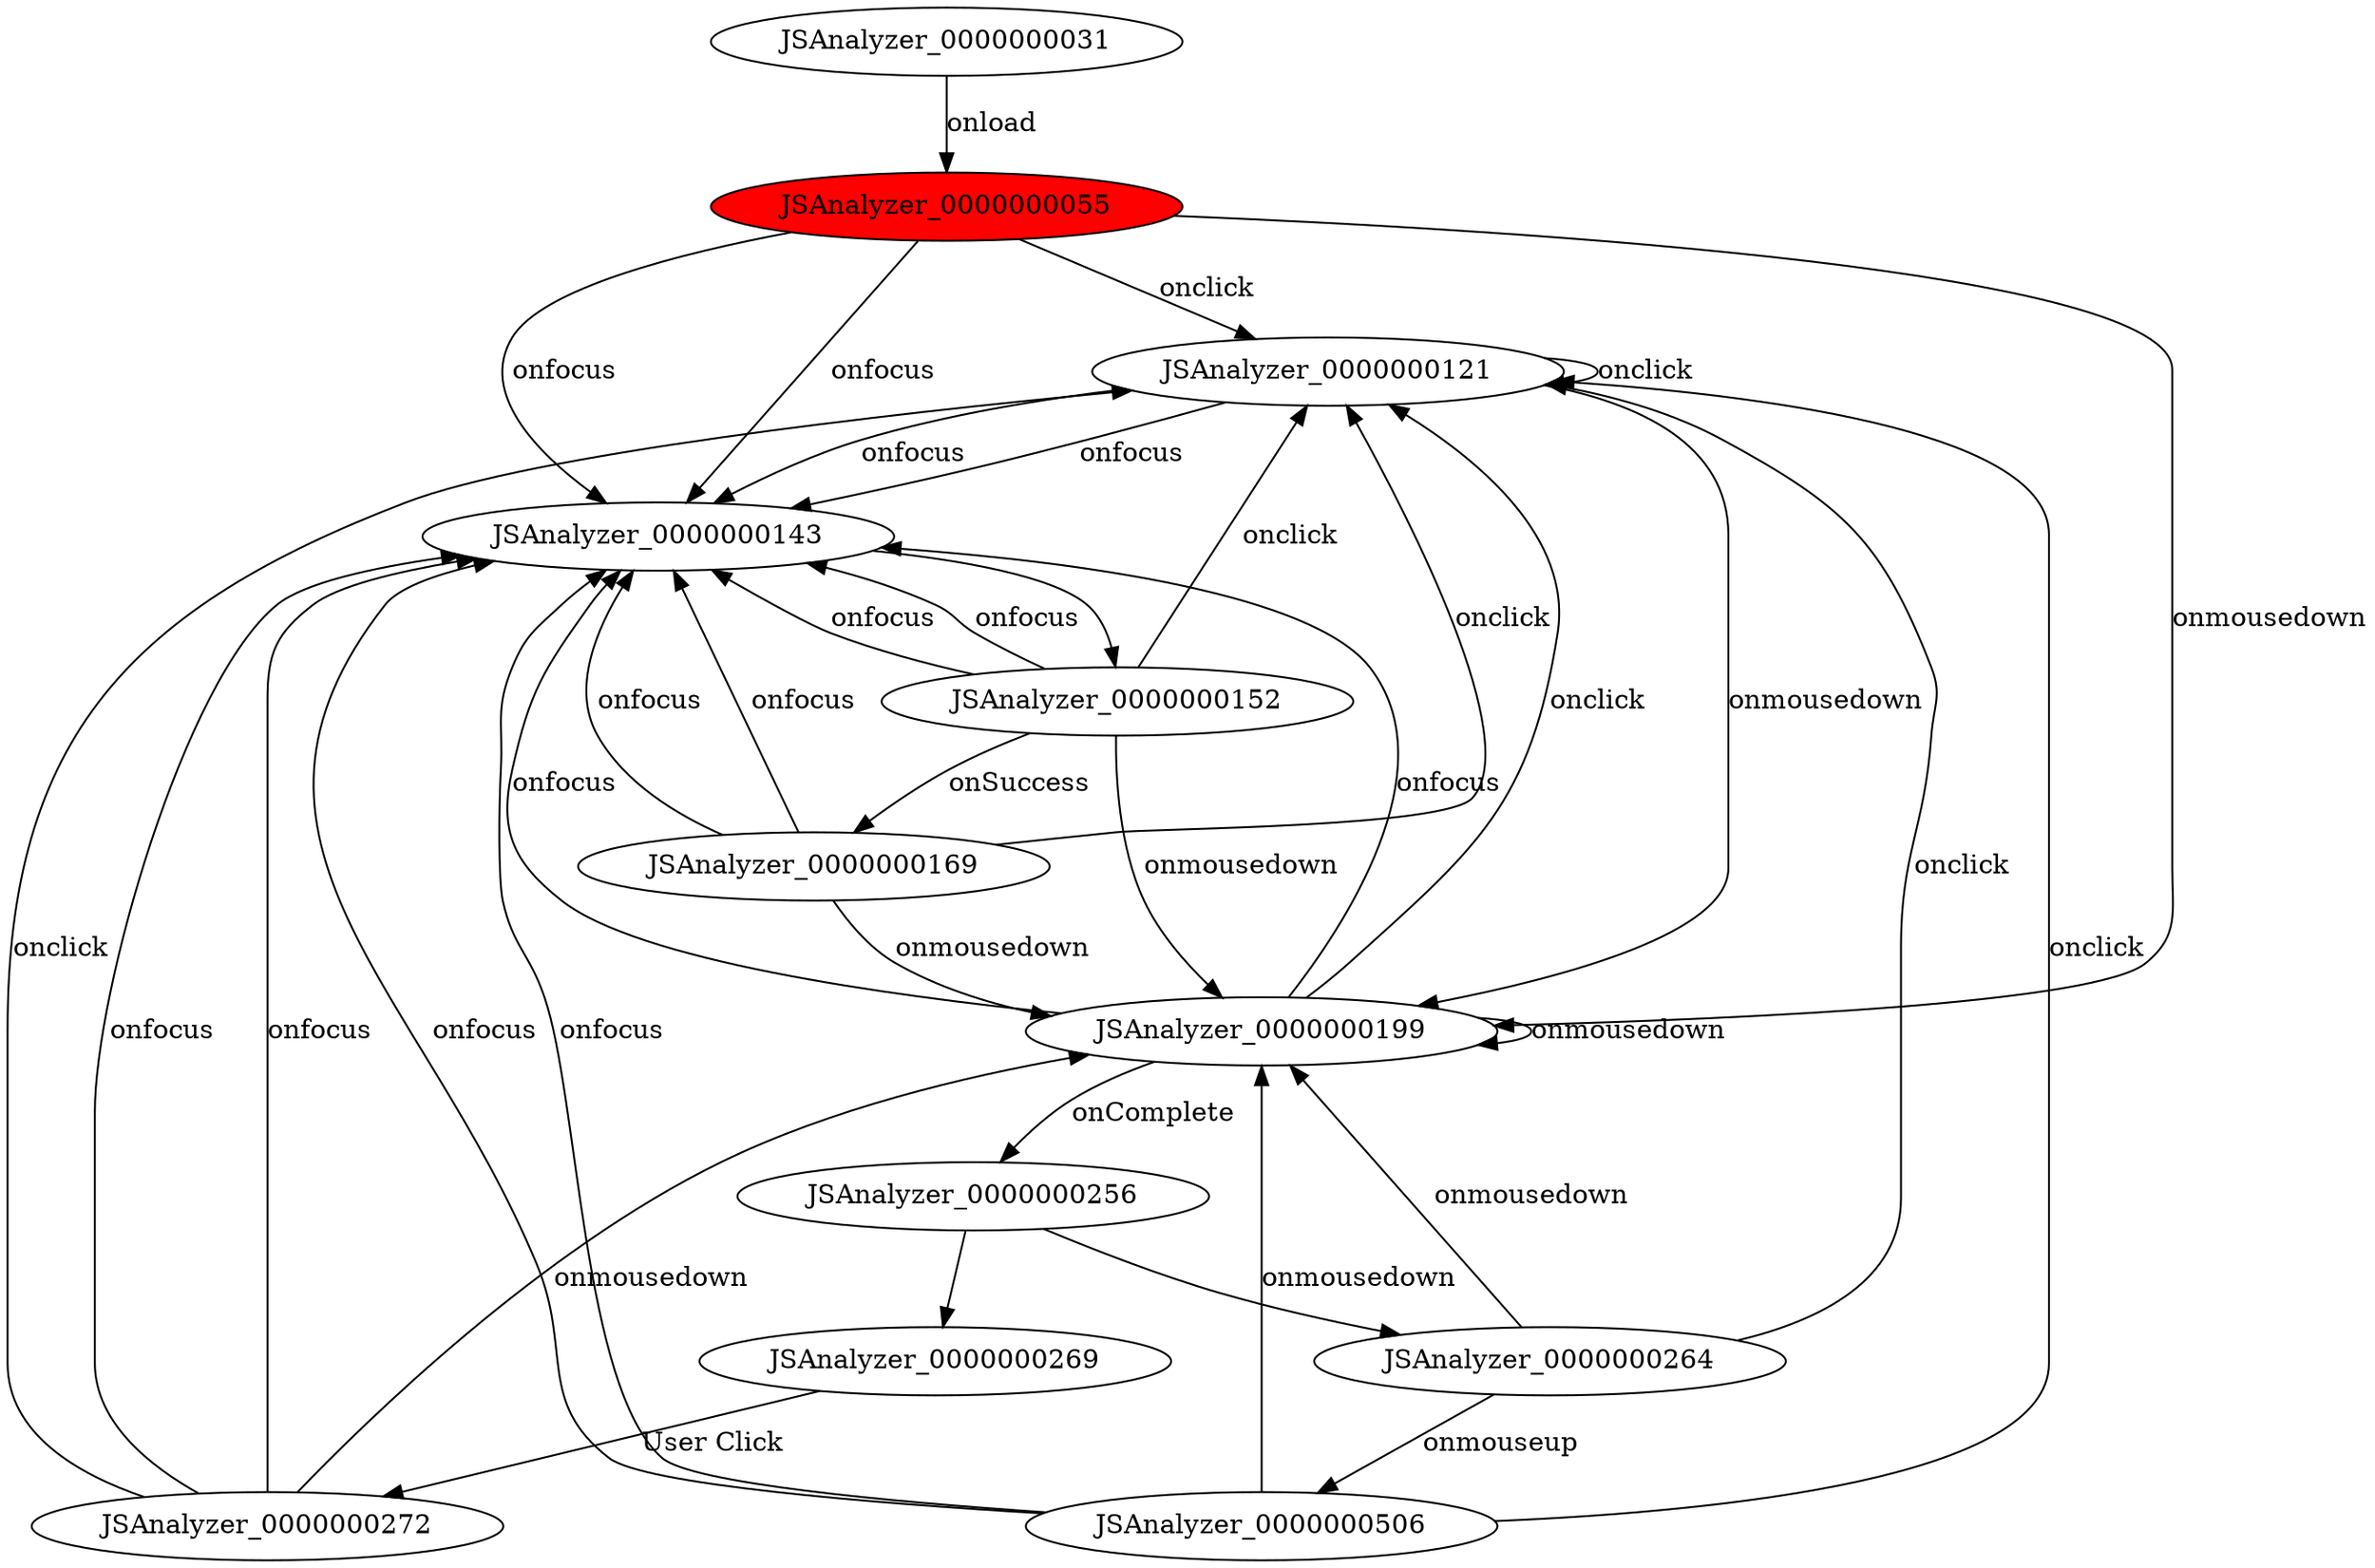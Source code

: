 digraph FSM {
JSAnalyzer_0000000031 [];
JSAnalyzer_0000000055 [style=filled,fillcolor=red];
JSAnalyzer_0000000121 [];
JSAnalyzer_0000000143 [];
JSAnalyzer_0000000152 [];
JSAnalyzer_0000000169 [];
JSAnalyzer_0000000199 [];
JSAnalyzer_0000000256 [];
JSAnalyzer_0000000264 [];
JSAnalyzer_0000000269 [];
JSAnalyzer_0000000506 [];
JSAnalyzer_0000000272 [];
JSAnalyzer_0000000143 -> JSAnalyzer_0000000152 []
JSAnalyzer_0000000256 -> JSAnalyzer_0000000264 []
JSAnalyzer_0000000256 -> JSAnalyzer_0000000269 []
JSAnalyzer_0000000031 -> JSAnalyzer_0000000055 [label="onload"]
JSAnalyzer_0000000055 -> JSAnalyzer_0000000143 [label="onfocus"]
JSAnalyzer_0000000055 -> JSAnalyzer_0000000143 [label="onfocus"]
JSAnalyzer_0000000055 -> JSAnalyzer_0000000199 [label="onmousedown"]
JSAnalyzer_0000000055 -> JSAnalyzer_0000000121 [label="onclick"]
JSAnalyzer_0000000121 -> JSAnalyzer_0000000143 [label="onfocus"]
JSAnalyzer_0000000121 -> JSAnalyzer_0000000143 [label="onfocus"]
JSAnalyzer_0000000121 -> JSAnalyzer_0000000199 [label="onmousedown"]
JSAnalyzer_0000000121 -> JSAnalyzer_0000000121 [label="onclick"]
JSAnalyzer_0000000152 -> JSAnalyzer_0000000169 [label="onSuccess"]
JSAnalyzer_0000000152 -> JSAnalyzer_0000000143 [label="onfocus"]
JSAnalyzer_0000000152 -> JSAnalyzer_0000000143 [label="onfocus"]
JSAnalyzer_0000000152 -> JSAnalyzer_0000000199 [label="onmousedown"]
JSAnalyzer_0000000152 -> JSAnalyzer_0000000121 [label="onclick"]
JSAnalyzer_0000000169 -> JSAnalyzer_0000000143 [label="onfocus"]
JSAnalyzer_0000000169 -> JSAnalyzer_0000000143 [label="onfocus"]
JSAnalyzer_0000000169 -> JSAnalyzer_0000000199 [label="onmousedown"]
JSAnalyzer_0000000169 -> JSAnalyzer_0000000121 [label="onclick"]
JSAnalyzer_0000000199 -> JSAnalyzer_0000000256 [label="onComplete"]
JSAnalyzer_0000000199 -> JSAnalyzer_0000000143 [label="onfocus"]
JSAnalyzer_0000000199 -> JSAnalyzer_0000000143 [label="onfocus"]
JSAnalyzer_0000000199 -> JSAnalyzer_0000000199 [label="onmousedown"]
JSAnalyzer_0000000199 -> JSAnalyzer_0000000121 [label="onclick"]
JSAnalyzer_0000000264 -> JSAnalyzer_0000000506 [label="onmouseup"]
JSAnalyzer_0000000264 -> JSAnalyzer_0000000199 [label="onmousedown"]
JSAnalyzer_0000000264 -> JSAnalyzer_0000000121 [label="onclick"]
JSAnalyzer_0000000269 -> JSAnalyzer_0000000272 [label="User Click"]
JSAnalyzer_0000000506 -> JSAnalyzer_0000000143 [label="onfocus"]
JSAnalyzer_0000000506 -> JSAnalyzer_0000000143 [label="onfocus"]
JSAnalyzer_0000000506 -> JSAnalyzer_0000000199 [label="onmousedown"]
JSAnalyzer_0000000506 -> JSAnalyzer_0000000121 [label="onclick"]
JSAnalyzer_0000000272 -> JSAnalyzer_0000000143 [label="onfocus"]
JSAnalyzer_0000000272 -> JSAnalyzer_0000000143 [label="onfocus"]
JSAnalyzer_0000000272 -> JSAnalyzer_0000000199 [label="onmousedown"]
JSAnalyzer_0000000272 -> JSAnalyzer_0000000121 [label="onclick"]
}
